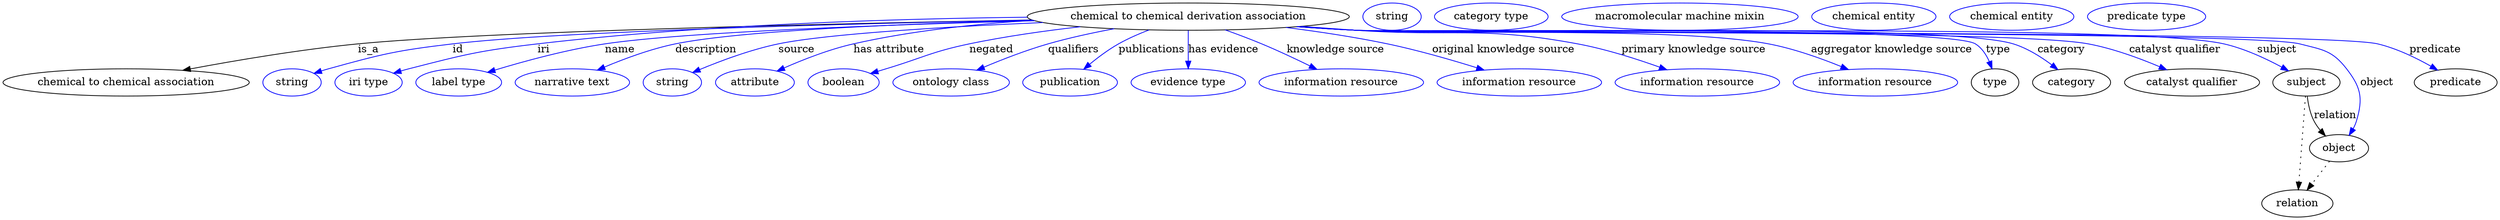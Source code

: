 digraph {
	graph [bb="0,0,3289.1,283"];
	node [label="\N"];
	"chemical to chemical derivation association"	[height=0.5,
		label="chemical to chemical derivation association",
		pos="1562.5,265",
		width=5.9036];
	"chemical to chemical association"	[height=0.5,
		pos="162.49,178",
		width=4.5135];
	"chemical to chemical derivation association" -> "chemical to chemical association"	[label=is_a,
		lp="482.49,221.5",
		pos="e,237.27,194.01 1356.4,260.6 1088.3,255.63 634.69,245.17 468.49,229 393.25,221.68 308.47,207.35 247.27,195.89"];
	id	[color=blue,
		height=0.5,
		label=string,
		pos="381.49,178",
		width=1.0652];
	"chemical to chemical derivation association" -> id	[color=blue,
		label=id,
		lp="600.49,221.5",
		pos="e,410.47,190.01 1356.5,260.49 1116.8,255.7 735.69,245.76 593.49,229 519.65,220.3 501.15,215.79 429.49,196 426.38,195.14 423.18,194.18 \
419.98,193.17",
		style=solid];
	iri	[color=blue,
		height=0.5,
		label="iri type",
		pos="482.49,178",
		width=1.2277];
	"chemical to chemical derivation association" -> iri	[color=blue,
		label=iri,
		lp="712.49,221.5",
		pos="e,515.39,190.21 1349.8,264.29 1175.7,262.38 923.44,254.69 704.49,229 628.48,220.08 609.61,215.05 535.49,196 532.11,195.13 528.63,\
194.17 525.14,193.16",
		style=solid];
	name	[color=blue,
		height=0.5,
		label="label type",
		pos="601.49,178",
		width=1.5707];
	"chemical to chemical derivation association" -> name	[color=blue,
		label=name,
		lp="813.49,221.5",
		pos="e,639.61,191.46 1359.7,259.57 1169.3,254.53 898.46,244.88 793.49,229 743.62,221.46 687.99,206.19 649.5,194.5",
		style=solid];
	description	[color=blue,
		height=0.5,
		label="narrative text",
		pos="751.49,178",
		width=2.0943];
	"chemical to chemical derivation association" -> description	[color=blue,
		label=description,
		lp="926.99,221.5",
		pos="e,784.22,194.32 1357.6,260.18 1192.2,255.84 973.24,246.88 886.49,229 854.33,222.37 819.63,209.38 793.46,198.3",
		style=solid];
	source	[color=blue,
		height=0.5,
		label=string,
		pos="883.49,178",
		width=1.0652];
	"chemical to chemical derivation association" -> source	[color=blue,
		label=source,
		lp="1045.5,221.5",
		pos="e,910.06,191.19 1370.3,257.29 1242.3,251.72 1086.1,242.51 1021.5,229 985.83,221.55 946.97,206.83 919.59,195.28",
		style=solid];
	"has attribute"	[color=blue,
		height=0.5,
		label=attribute,
		pos="991.49,178",
		width=1.4443];
	"chemical to chemical derivation association" -> "has attribute"	[color=blue,
		label="has attribute",
		lp="1167.5,221.5",
		pos="e,1020.4,193.03 1357.6,260.17 1282.3,255.53 1196.8,246.43 1120.5,229 1088.9,221.8 1054.8,208.32 1029.6,197.17",
		style=solid];
	negated	[color=blue,
		height=0.5,
		label=boolean,
		pos="1108.5,178",
		width=1.2999];
	"chemical to chemical derivation association" -> negated	[color=blue,
		label=negated,
		lp="1302.5,221.5",
		pos="e,1143.7,189.93 1419.8,251.62 1372.9,246.25 1320.7,238.87 1273.5,229 1223.5,218.56 1212.3,210.87 1163.5,196 1160.2,194.99 1156.8,\
193.95 1153.3,192.9",
		style=solid];
	qualifiers	[color=blue,
		height=0.5,
		label="ontology class",
		pos="1249.5,178",
		width=2.1304];
	"chemical to chemical derivation association" -> qualifiers	[color=blue,
		label=qualifiers,
		lp="1411,221.5",
		pos="e,1283.4,194.24 1464.7,249 1436.3,243.71 1405.4,237.03 1377.5,229 1348.6,220.71 1317.2,208.5 1292.8,198.21",
		style=solid];
	publications	[color=blue,
		height=0.5,
		label=publication,
		pos="1406.5,178",
		width=1.7332];
	"chemical to chemical derivation association" -> publications	[color=blue,
		label=publications,
		lp="1514.5,221.5",
		pos="e,1424.5,195.45 1510.6,247.38 1497.2,242.24 1483,236.05 1470.5,229 1457,221.42 1443.4,211.19 1432.2,201.95",
		style=solid];
	"has evidence"	[color=blue,
		height=0.5,
		label="evidence type",
		pos="1562.5,178",
		width=2.0943];
	"chemical to chemical derivation association" -> "has evidence"	[color=blue,
		label="has evidence",
		lp="1609,221.5",
		pos="e,1562.5,196.18 1562.5,246.8 1562.5,235.16 1562.5,219.55 1562.5,206.24",
		style=solid];
	"knowledge source"	[color=blue,
		height=0.5,
		label="information resource",
		pos="1764.5,178",
		width=3.015];
	"chemical to chemical derivation association" -> "knowledge source"	[color=blue,
		label="knowledge source",
		lp="1757,221.5",
		pos="e,1732.2,195.37 1611.2,247.48 1626.8,241.92 1644,235.48 1659.5,229 1680.8,220.11 1704,209.19 1723.2,199.83",
		style=solid];
	"original knowledge source"	[color=blue,
		height=0.5,
		label="information resource",
		pos="1999.5,178",
		width=3.015];
	"chemical to chemical derivation association" -> "original knowledge source"	[color=blue,
		label="original knowledge source",
		lp="1978.5,221.5",
		pos="e,1953.1,194.37 1691.5,250.68 1734.4,245.23 1782.2,238.05 1825.5,229 1865.4,220.66 1909.5,207.94 1943.4,197.41",
		style=solid];
	"primary knowledge source"	[color=blue,
		height=0.5,
		label="information resource",
		pos="2234.5,178",
		width=3.015];
	"chemical to chemical derivation association" -> "primary knowledge source"	[color=blue,
		label="primary knowledge source",
		lp="2229.5,221.5",
		pos="e,2194.3,194.74 1712.3,252.22 1736.5,250.41 1761.2,248.61 1784.5,247 1914.2,238.04 1948.7,252.79 2076.5,229 2113.5,222.11 2153.9,\
209.2 2184.7,198.23",
		style=solid];
	"aggregator knowledge source"	[color=blue,
		height=0.5,
		label="information resource",
		pos="2469.5,178",
		width=3.015];
	"chemical to chemical derivation association" -> "aggregator knowledge source"	[color=blue,
		label="aggregator knowledge source",
		lp="2491,221.5",
		pos="e,2433.8,195.1 1708.7,251.9 1734,250.07 1760,248.34 1784.5,247 1905.3,240.38 2209.6,251.48 2328.5,229 2361.6,222.74 2397.3,209.99 \
2424.6,198.93",
		style=solid];
	type	[height=0.5,
		pos="2627.5,178",
		width=0.86659];
	"chemical to chemical derivation association" -> type	[color=blue,
		label=type,
		lp="2631.5,221.5",
		pos="e,2623.5,196.04 1707.2,251.77 1732.9,249.93 1759.5,248.23 1784.5,247 1829.8,244.77 2562.9,252.99 2601.5,229 2610,223.69 2615.9,214.57 \
2619.9,205.57",
		style=solid];
	category	[height=0.5,
		pos="2728.5,178",
		width=1.4263];
	"chemical to chemical derivation association" -> category	[color=blue,
		label=category,
		lp="2715,221.5",
		pos="e,2710.4,194.97 1706.9,251.77 1732.7,249.92 1759.4,248.22 1784.5,247 1880.7,242.32 2559.4,257.32 2651.5,229 2669.9,223.34 2688.1,\
211.87 2702.2,201.34",
		style=solid];
	"catalyst qualifier"	[height=0.5,
		pos="2886.5,178",
		width=2.4734];
	"chemical to chemical derivation association" -> "catalyst qualifier"	[color=blue,
		label="catalyst qualifier",
		lp="2865,221.5",
		pos="e,2853.3,194.77 1706.6,251.75 1732.5,249.89 1759.3,248.2 1784.5,247 1891.7,241.9 2645,248.8 2750.5,229 2782.9,222.93 2817.7,209.99 \
2844,198.79",
		style=solid];
	subject	[height=0.5,
		pos="3037.5,178",
		width=1.2277];
	"chemical to chemical derivation association" -> subject	[color=blue,
		label=subject,
		lp="2999.5,221.5",
		pos="e,3014.1,193.35 1706.3,251.71 1732.3,249.85 1759.2,248.17 1784.5,247 1911.6,241.14 2805.4,257.34 2929.5,229 2956.3,222.87 2984.5,\
209.57 3005.3,198.23",
		style=solid];
	object	[height=0.5,
		pos="3080.5,91",
		width=1.0832];
	"chemical to chemical derivation association" -> object	[color=blue,
		label=object,
		lp="3130.5,178",
		pos="e,3093.9,108.09 1706,251.7 1732.1,249.84 1759.1,248.15 1784.5,247 1853.6,243.86 2962.6,246.46 3029.5,229 3059.3,221.22 3071.7,220.43 \
3090.5,196 3109.5,171.26 3112.4,156.9 3103.5,127 3102.5,123.55 3101,120.13 3099.2,116.85",
		style=solid];
	predicate	[height=0.5,
		pos="3234.5,178",
		width=1.5165];
	"chemical to chemical derivation association" -> predicate	[color=blue,
		label=predicate,
		lp="3207.5,221.5",
		pos="e,3210.6,194.32 1705.7,251.7 1731.9,249.83 1759,248.14 1784.5,247 1859.3,243.64 3058.7,246.25 3131.5,229 3156.4,223.11 3182.2,210.51 \
3201.8,199.44",
		style=solid];
	association_type	[color=blue,
		height=0.5,
		label=string,
		pos="1831.5,265",
		width=1.0652];
	association_category	[color=blue,
		height=0.5,
		label="category type",
		pos="1962.5,265",
		width=2.0762];
	"chemical to chemical derivation association_catalyst qualifier"	[color=blue,
		height=0.5,
		label="macromolecular machine mixin",
		pos="2211.5,265",
		width=4.3329];
	subject -> object	[label=relation,
		lp="3075.5,134.5",
		pos="e,3062.6,107.23 3038.6,159.55 3039.8,149.57 3042.3,137.07 3047.5,127 3049.7,122.68 3052.6,118.52 3055.8,114.66"];
	relation	[height=0.5,
		pos="3025.5,18",
		width=1.2999];
	subject -> relation	[pos="e,3026.8,36.188 3036.2,159.79 3034.1,132.48 3030,78.994 3027.6,46.38",
		style=dotted];
	"chemical to chemical derivation association_subject"	[color=blue,
		height=0.5,
		label="chemical entity",
		pos="2467.5,265",
		width=2.2748];
	object -> relation	[pos="e,3038.3,35.54 3068,73.889 3061.1,64.939 3052.3,53.617 3044.5,43.584",
		style=dotted];
	"chemical to chemical derivation association_object"	[color=blue,
		height=0.5,
		label="chemical entity",
		pos="2649.5,265",
		width=2.2748];
	"chemical to chemical derivation association_predicate"	[color=blue,
		height=0.5,
		label="predicate type",
		pos="2827.5,265",
		width=2.1665];
}

